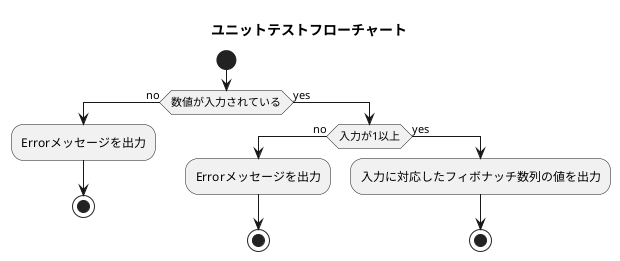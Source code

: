 @startuml 
title ユニットテストフローチャート 

start
if (数値が入力されている) then (no)
  :Errorメッセージを出力;
  stop
else (yes)
    if (入力が1以上) then (no)
        :Errorメッセージを出力;
        stop
    else (yes)
        :入力に対応したフィボナッチ数列の値を出力;
        stop
    
@enduml
